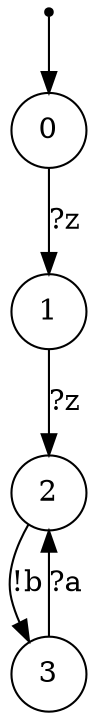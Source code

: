digraph {
 node [shape=point] ENTRY
 node [shape=circle]
 ENTRY -> 0
0 -> 1 [label="?z"]
1 -> 2 [label="?z"]
2 -> 3 [label="!b"]
3 -> 2 [label="?a"]
}